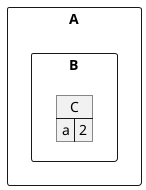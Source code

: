 @startuml
rectangle A {
    rectangle B {
        map C {
            a=>1
            a=>2
        }
    }
}
@enduml
